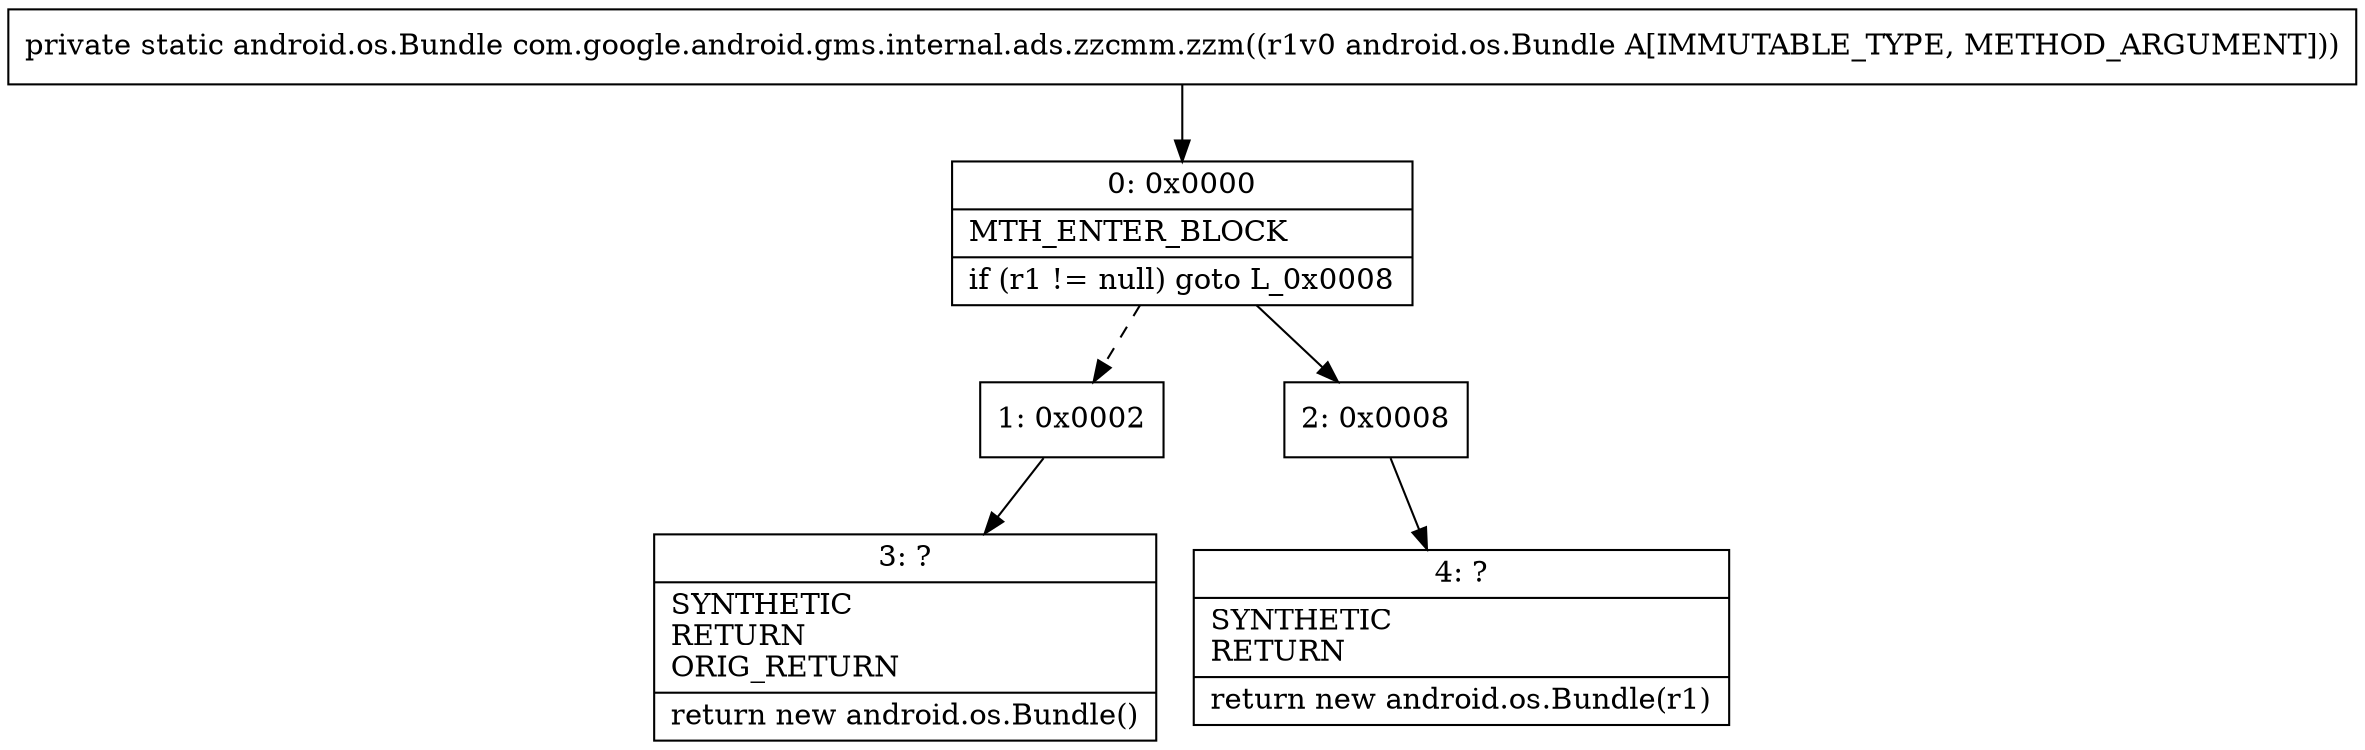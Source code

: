 digraph "CFG forcom.google.android.gms.internal.ads.zzcmm.zzm(Landroid\/os\/Bundle;)Landroid\/os\/Bundle;" {
Node_0 [shape=record,label="{0\:\ 0x0000|MTH_ENTER_BLOCK\l|if (r1 != null) goto L_0x0008\l}"];
Node_1 [shape=record,label="{1\:\ 0x0002}"];
Node_2 [shape=record,label="{2\:\ 0x0008}"];
Node_3 [shape=record,label="{3\:\ ?|SYNTHETIC\lRETURN\lORIG_RETURN\l|return new android.os.Bundle()\l}"];
Node_4 [shape=record,label="{4\:\ ?|SYNTHETIC\lRETURN\l|return new android.os.Bundle(r1)\l}"];
MethodNode[shape=record,label="{private static android.os.Bundle com.google.android.gms.internal.ads.zzcmm.zzm((r1v0 android.os.Bundle A[IMMUTABLE_TYPE, METHOD_ARGUMENT])) }"];
MethodNode -> Node_0;
Node_0 -> Node_1[style=dashed];
Node_0 -> Node_2;
Node_1 -> Node_3;
Node_2 -> Node_4;
}

